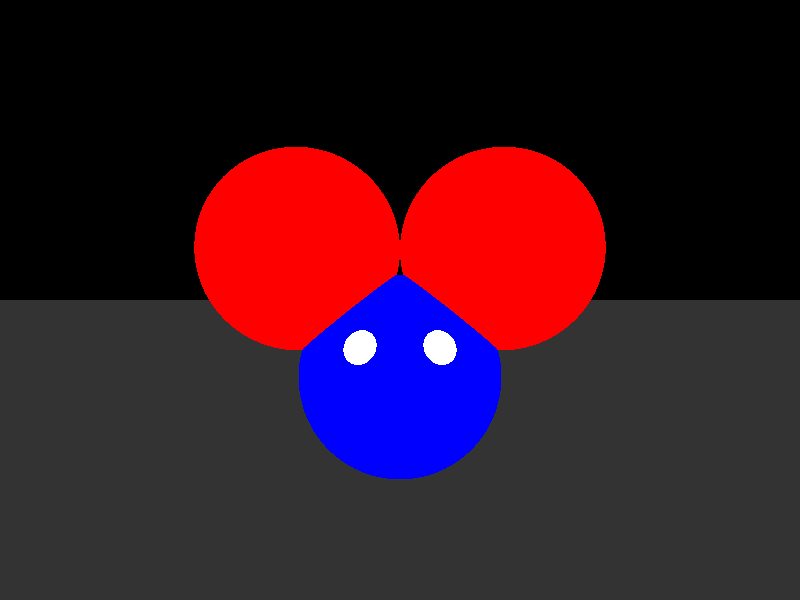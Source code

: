 camera {
  location  <0, 0, 14>
  up        <0,  1,  0>
  right     <1.33333, 0, 0>
  look_at   <0, 0, 0>
}

light_source {<-10, 10, 10> color rgb <1.0, 0.0, 0.0>}
light_source {<-10, 10, -10> color rgb <0.0, 1.0, 0.0>}
light_source {<10, 10, -10> color rgb <1.0, 1.0, 0.0>}
light_source {<10, 10, 10> color rgb <0.0, 0.0, 1.0>}

sphere { <2, 4, 0>, 2
  pigment { color rgb <1.0, 0.0, 0.0>}
  finish {ambient 0.1 diffuse 0.8}
  translate <-4, -3, 2>
}

sphere { <6, 4, 0>, 2
  pigment { color rgb <1.0, 0.0, 0.0>}
  finish {ambient 0.1 diffuse 0.8}
  translate <-4, -3, 2>
}

sphere { <4, 1.5, 0>, 2
  pigment { color rgb <0.0, 0.0, 1.0>}
  finish {ambient 0.1 diffuse 0.8}
  translate <-4, -3, 2>
}

// eyes
sphere { <2, 3, 0>, 2
  pigment { color rgb <1.0, 1.0, 1.0>}
  finish {ambient 0.1 diffuse 0.8}
  scale <.2, .2, .2>
  translate <-1, -1.5, 3.5>
}

sphere { <8, 3, 0>, 2
  pigment { color rgb <1.0, 1.0, 1.0>}
  finish {ambient 0.1 diffuse 0.8}
  scale <.2, .2, .2>
  translate <-1, -1.5, 3.5>
}

plane {<0, 1, 0>, -4
  pigment {color rgb <0.2, 0.2, 0.2>}
  finish {ambient 0.4 diffuse 4.0 reflection 0.8}
}